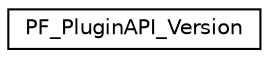 digraph "Graphical Class Hierarchy"
{
  edge [fontname="Helvetica",fontsize="10",labelfontname="Helvetica",labelfontsize="10"];
  node [fontname="Helvetica",fontsize="10",shape=record];
  rankdir="LR";
  Node1 [label="PF_PluginAPI_Version",height=0.2,width=0.4,color="black", fillcolor="white", style="filled",URL="$plugin_8hpp.html#structPF__PluginAPI__Version"];
}
